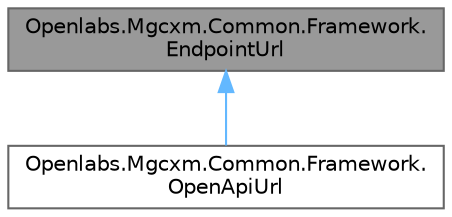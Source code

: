 digraph "Openlabs.Mgcxm.Common.Framework.EndpointUrl"
{
 // LATEX_PDF_SIZE
  bgcolor="transparent";
  edge [fontname=Helvetica,fontsize=10,labelfontname=Helvetica,labelfontsize=10];
  node [fontname=Helvetica,fontsize=10,shape=box,height=0.2,width=0.4];
  Node1 [id="Node000001",label="Openlabs.Mgcxm.Common.Framework.\lEndpointUrl",height=0.2,width=0.4,color="gray40", fillcolor="grey60", style="filled", fontcolor="black",tooltip=" "];
  Node1 -> Node2 [id="edge3_Node000001_Node000002",dir="back",color="steelblue1",style="solid",tooltip=" "];
  Node2 [id="Node000002",label="Openlabs.Mgcxm.Common.Framework.\lOpenApiUrl",height=0.2,width=0.4,color="gray40", fillcolor="white", style="filled",URL="$class_openlabs_1_1_mgcxm_1_1_common_1_1_framework_1_1_open_api_url.html",tooltip=" "];
}
